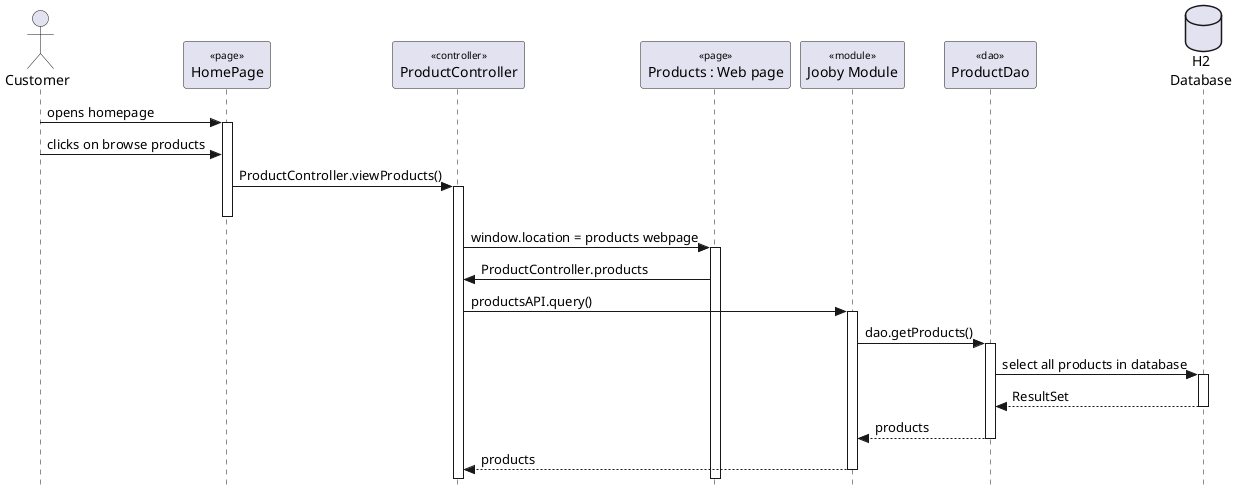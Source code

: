 @startuml

skinparam {
  Style StrictUML
  SequenceStereotype {
    Font {
      Size 10
      Style plain
    }
  }
}

actor "Customer" as customer
participant "HomePage" as nav <<page>>
participant "ProductController" as controller  <<controller>>
participant "Products : Web page" as products <<page>>
participant "Jooby Module" as module <<module>> 
participant "ProductDao" as dao <<dao>>
database "H2\nDatabase" as db

customer -> nav++ : opens homepage 
customer -> nav : clicks on browse products
nav -> controller++ : ProductController.viewProducts()
nav--
controller -> products++ : window.location = products webpage
products -> controller : ProductController.products
controller -> module++ : productsAPI.query()
module -> dao++ : dao.getProducts() 
dao -> db++ : select all products in database
return ResultSet
return products
return products

@enduml
